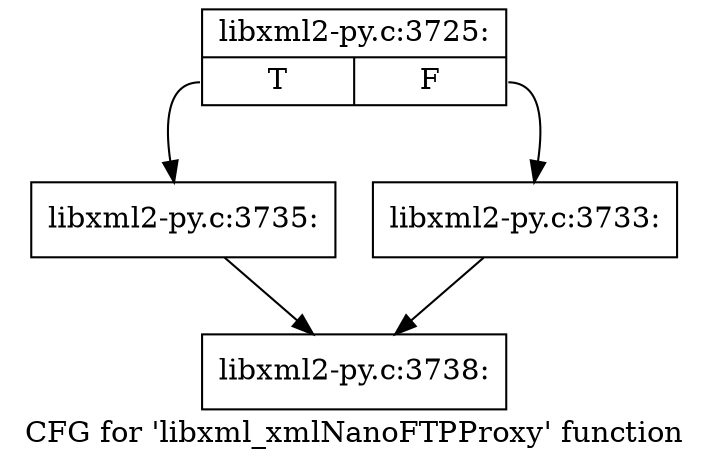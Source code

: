 digraph "CFG for 'libxml_xmlNanoFTPProxy' function" {
	label="CFG for 'libxml_xmlNanoFTPProxy' function";

	Node0x3f6a9d0 [shape=record,label="{libxml2-py.c:3725:|{<s0>T|<s1>F}}"];
	Node0x3f6a9d0:s0 -> Node0x3f6d330;
	Node0x3f6a9d0:s1 -> Node0x3f6d2e0;
	Node0x3f6d2e0 [shape=record,label="{libxml2-py.c:3733:}"];
	Node0x3f6d2e0 -> Node0x3f69f50;
	Node0x3f6d330 [shape=record,label="{libxml2-py.c:3735:}"];
	Node0x3f6d330 -> Node0x3f69f50;
	Node0x3f69f50 [shape=record,label="{libxml2-py.c:3738:}"];
}
